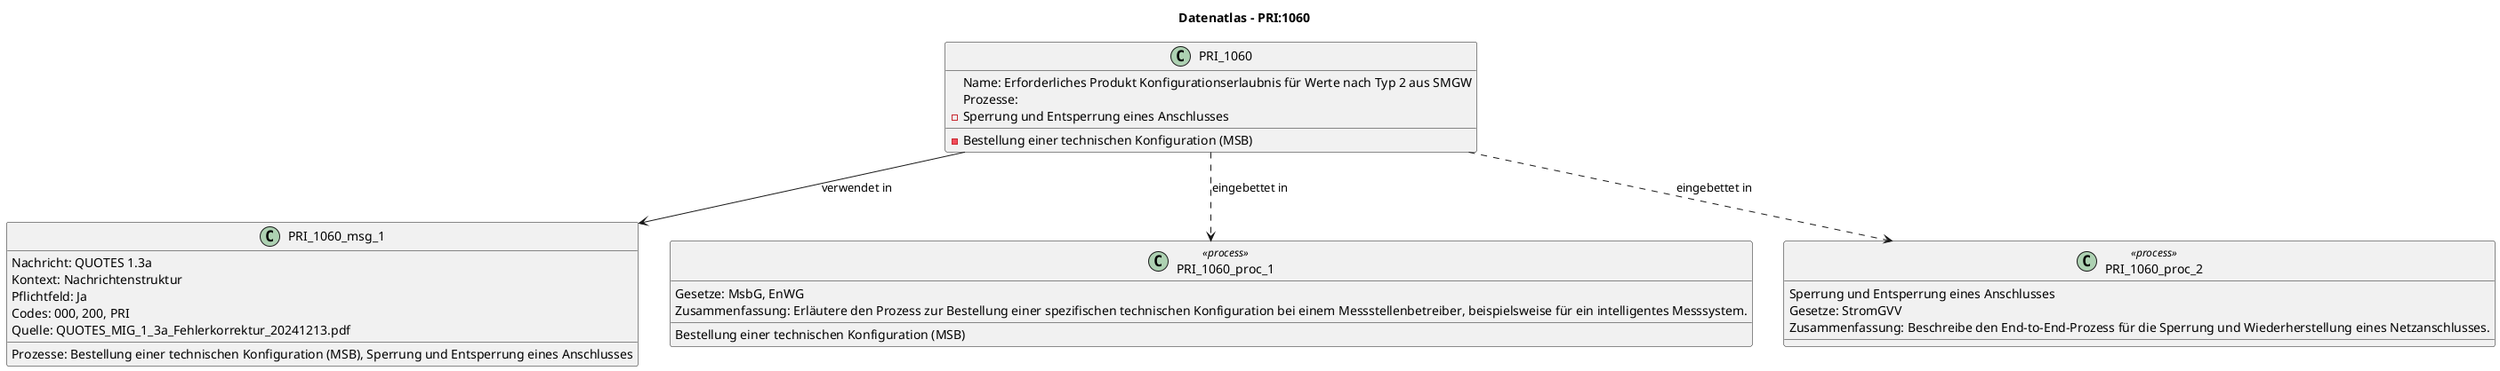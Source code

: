 @startuml
title Datenatlas – PRI:1060
class PRI_1060 {
  Name: Erforderliches Produkt Konfigurationserlaubnis für Werte nach Typ 2 aus SMGW
  Prozesse:
    - Bestellung einer technischen Konfiguration (MSB)
    - Sperrung und Entsperrung eines Anschlusses
}
class PRI_1060_msg_1 {
  Nachricht: QUOTES 1.3a
  Kontext: Nachrichtenstruktur
  Pflichtfeld: Ja
  Codes: 000, 200, PRI
  Prozesse: Bestellung einer technischen Konfiguration (MSB), Sperrung und Entsperrung eines Anschlusses
  Quelle: QUOTES_MIG_1_3a_Fehlerkorrektur_20241213.pdf
}
PRI_1060 --> PRI_1060_msg_1 : verwendet in
class PRI_1060_proc_1 <<process>> {
  Bestellung einer technischen Konfiguration (MSB)
  Gesetze: MsbG, EnWG
  Zusammenfassung: Erläutere den Prozess zur Bestellung einer spezifischen technischen Konfiguration bei einem Messstellenbetreiber, beispielsweise für ein intelligentes Messsystem.
}
PRI_1060 ..> PRI_1060_proc_1 : eingebettet in
class PRI_1060_proc_2 <<process>> {
  Sperrung und Entsperrung eines Anschlusses
  Gesetze: StromGVV
  Zusammenfassung: Beschreibe den End-to-End-Prozess für die Sperrung und Wiederherstellung eines Netzanschlusses.
}
PRI_1060 ..> PRI_1060_proc_2 : eingebettet in
@enduml